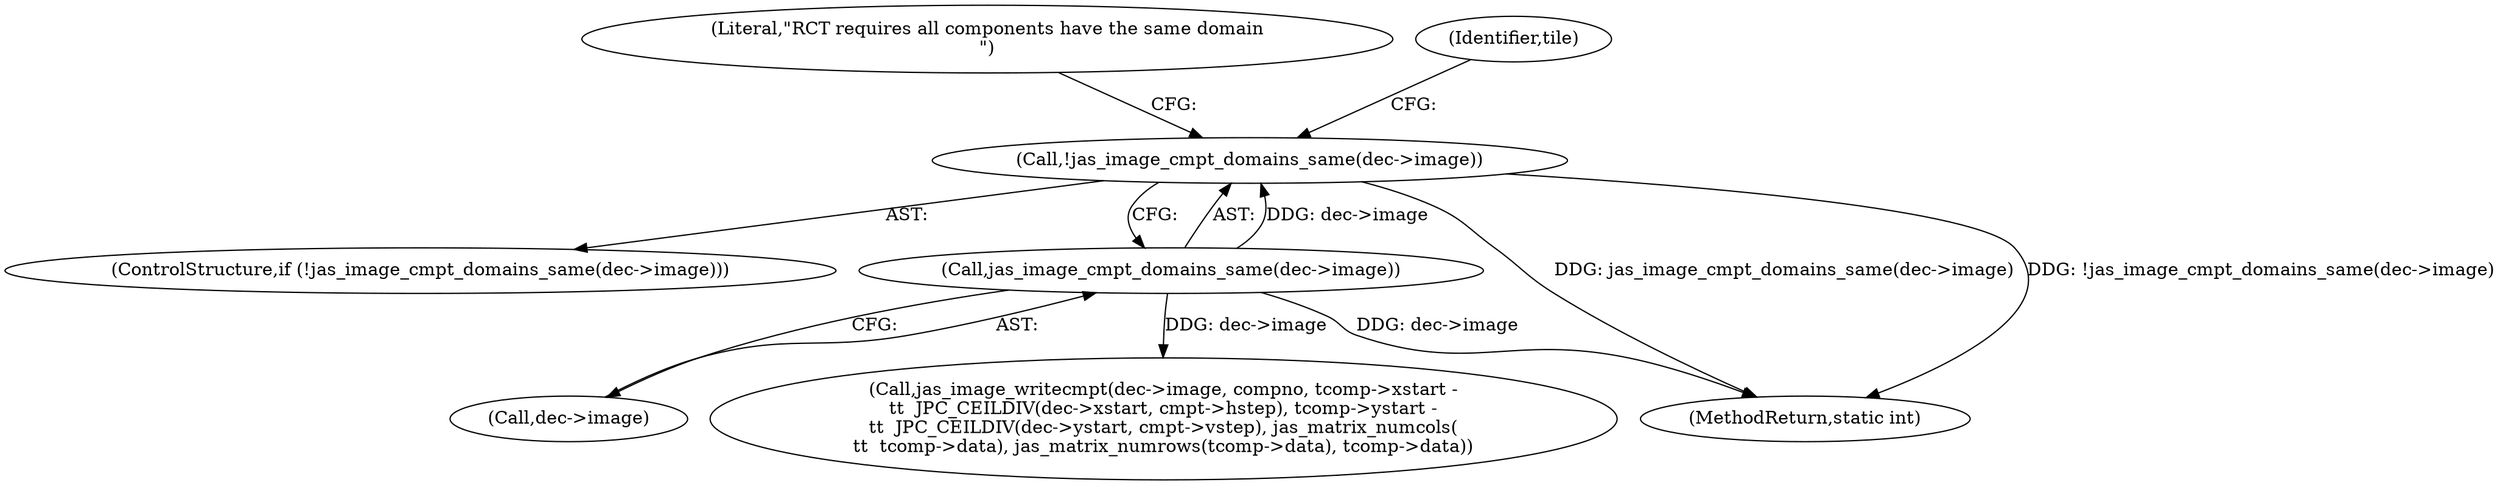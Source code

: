 digraph "0_jasper_dee11ec440d7908d1daf69f40a3324b27cf213ba@API" {
"1000314" [label="(Call,!jas_image_cmpt_domains_same(dec->image))"];
"1000315" [label="(Call,jas_image_cmpt_domains_same(dec->image))"];
"1000315" [label="(Call,jas_image_cmpt_domains_same(dec->image))"];
"1000313" [label="(ControlStructure,if (!jas_image_cmpt_domains_same(dec->image)))"];
"1000316" [label="(Call,dec->image)"];
"1000314" [label="(Call,!jas_image_cmpt_domains_same(dec->image))"];
"1000653" [label="(Call,jas_image_writecmpt(dec->image, compno, tcomp->xstart -\n\t\t  JPC_CEILDIV(dec->xstart, cmpt->hstep), tcomp->ystart -\n\t\t  JPC_CEILDIV(dec->ystart, cmpt->vstep), jas_matrix_numcols(\n\t\t  tcomp->data), jas_matrix_numrows(tcomp->data), tcomp->data))"];
"1000321" [label="(Literal,\"RCT requires all components have the same domain\n\")"];
"1000329" [label="(Identifier,tile)"];
"1000699" [label="(MethodReturn,static int)"];
"1000314" -> "1000313"  [label="AST: "];
"1000314" -> "1000315"  [label="CFG: "];
"1000315" -> "1000314"  [label="AST: "];
"1000321" -> "1000314"  [label="CFG: "];
"1000329" -> "1000314"  [label="CFG: "];
"1000314" -> "1000699"  [label="DDG: jas_image_cmpt_domains_same(dec->image)"];
"1000314" -> "1000699"  [label="DDG: !jas_image_cmpt_domains_same(dec->image)"];
"1000315" -> "1000314"  [label="DDG: dec->image"];
"1000315" -> "1000316"  [label="CFG: "];
"1000316" -> "1000315"  [label="AST: "];
"1000315" -> "1000699"  [label="DDG: dec->image"];
"1000315" -> "1000653"  [label="DDG: dec->image"];
}
